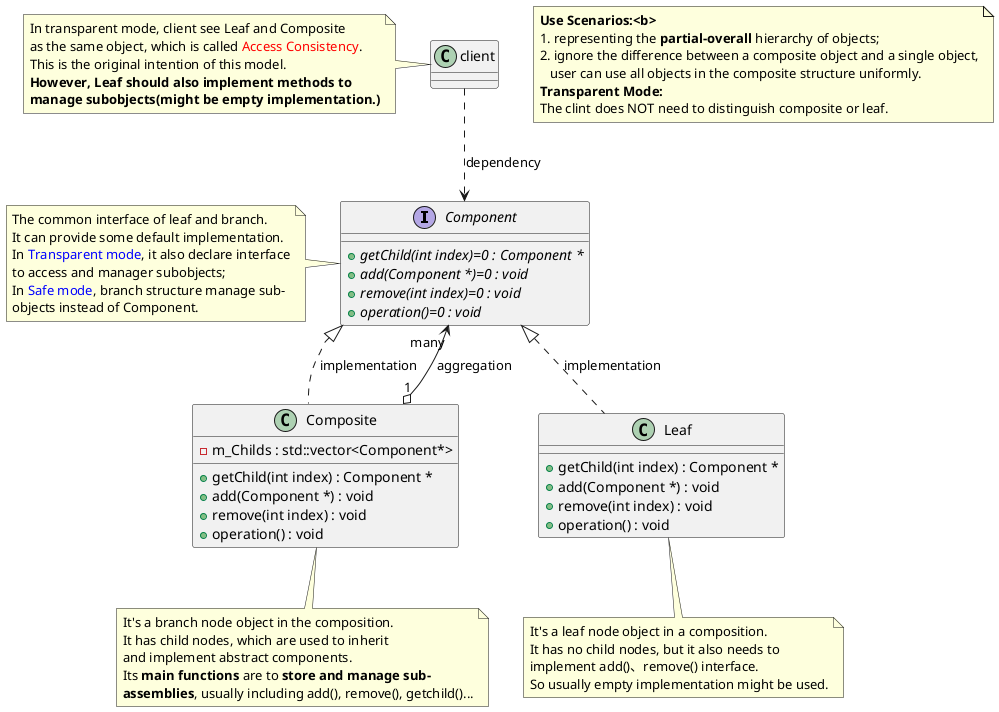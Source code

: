 @startuml CompositePattern

interface Component {
    + {abstract} getChild(int index)=0 : Component *
    + {abstract} add(Component *)=0 : void
    + {abstract} remove(int index)=0 : void
    + {abstract} operation()=0 : void
}

class Composite {
    + getChild(int index) : Component *
    + add(Component *) : void
    + remove(int index) : void
    + operation() : void
    - m_Childs : std::vector<Component*>
}

class Leaf {
    + getChild(int index) : Component *
    + add(Component *) : void
    + remove(int index) : void
    + operation() : void
}

Composite "1" o--> "many" Component : aggregation
Composite .up.|> Component : implementation
Leaf .up.|> Component : implementation
client ..> Component : dependency

note  as N1
    <b>Use Scenarios:<b>
    1. representing the <b>partial-overall</b> hierarchy of objects;
    2. ignore the difference between a composite object and a single object,
       user can use all objects in the composite structure uniformly.
    <b>Transparent Mode:</b>
    The clint does NOT need to distinguish composite or leaf.
end note

note left of client
    In transparent mode, client see Leaf and Composite
    as the same object, which is called <font color="Red">Access Consistency</font>.
    This is the original intention of this model.
    <b>However, Leaf should also implement methods to</b>
    <b>manage subobjects(might be empty implementation.)</b>
end note

note left of Component
    The common interface of leaf and branch.
    It can provide some default implementation.
    In <font color="Blue">Transparent mode</font>, it also declare interface
    to access and manager subobjects;
    In <font color="Blue">Safe mode</font>, branch structure manage sub-
    objects instead of Component.
end note

note bottom of Leaf
    It's a leaf node object in a composition.
    It has no child nodes, but it also needs to
    implement add()、remove() interface.
    So usually empty implementation might be used.
end note

note bottom of Composite
    It's a branch node object in the composition.
    It has child nodes, which are used to inherit
    and implement abstract components.
    Its <b>main functions</b> are to <b>store and manage sub-</b>
    <b>assemblies</b>, usually including add(), remove(), getchild()...
end note

@enduml